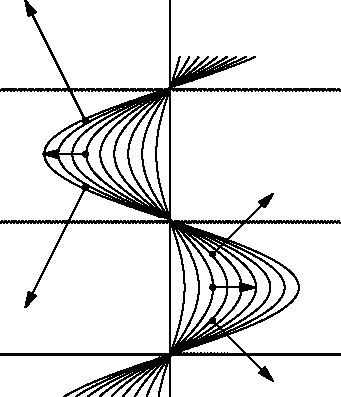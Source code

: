 size(7cm,7cm);
import contour;
import graph;

xaxis();
yaxis();

real f(real x, real y) {return x/((sin(y)+0.01));}

int n=10;
real[] c=new real[n];
for(int i=0; i < n; ++i) c[i]=(i/3);

draw(contour(f,(-4,-1),(4,7),c));

draw((1,0.785)--(2.414,-0.629),Arrow);
draw((1,1.571)--(2,1.571),Arrow);
draw((1,2.356)--(2.414,3.77),Arrow);
draw((-2,3.927)--(-3.414,1.099),Arrow);
draw((-2,4.712)--(-3,4.712),Arrow);
draw((-2,5.498)--(-3.414,8.326),Arrow);

dot((1,0.785));
dot((1,1.571));
dot((1,2.356));
dot((-2,3.927));
dot((-2,4.712));
dot((-2,5.498));

